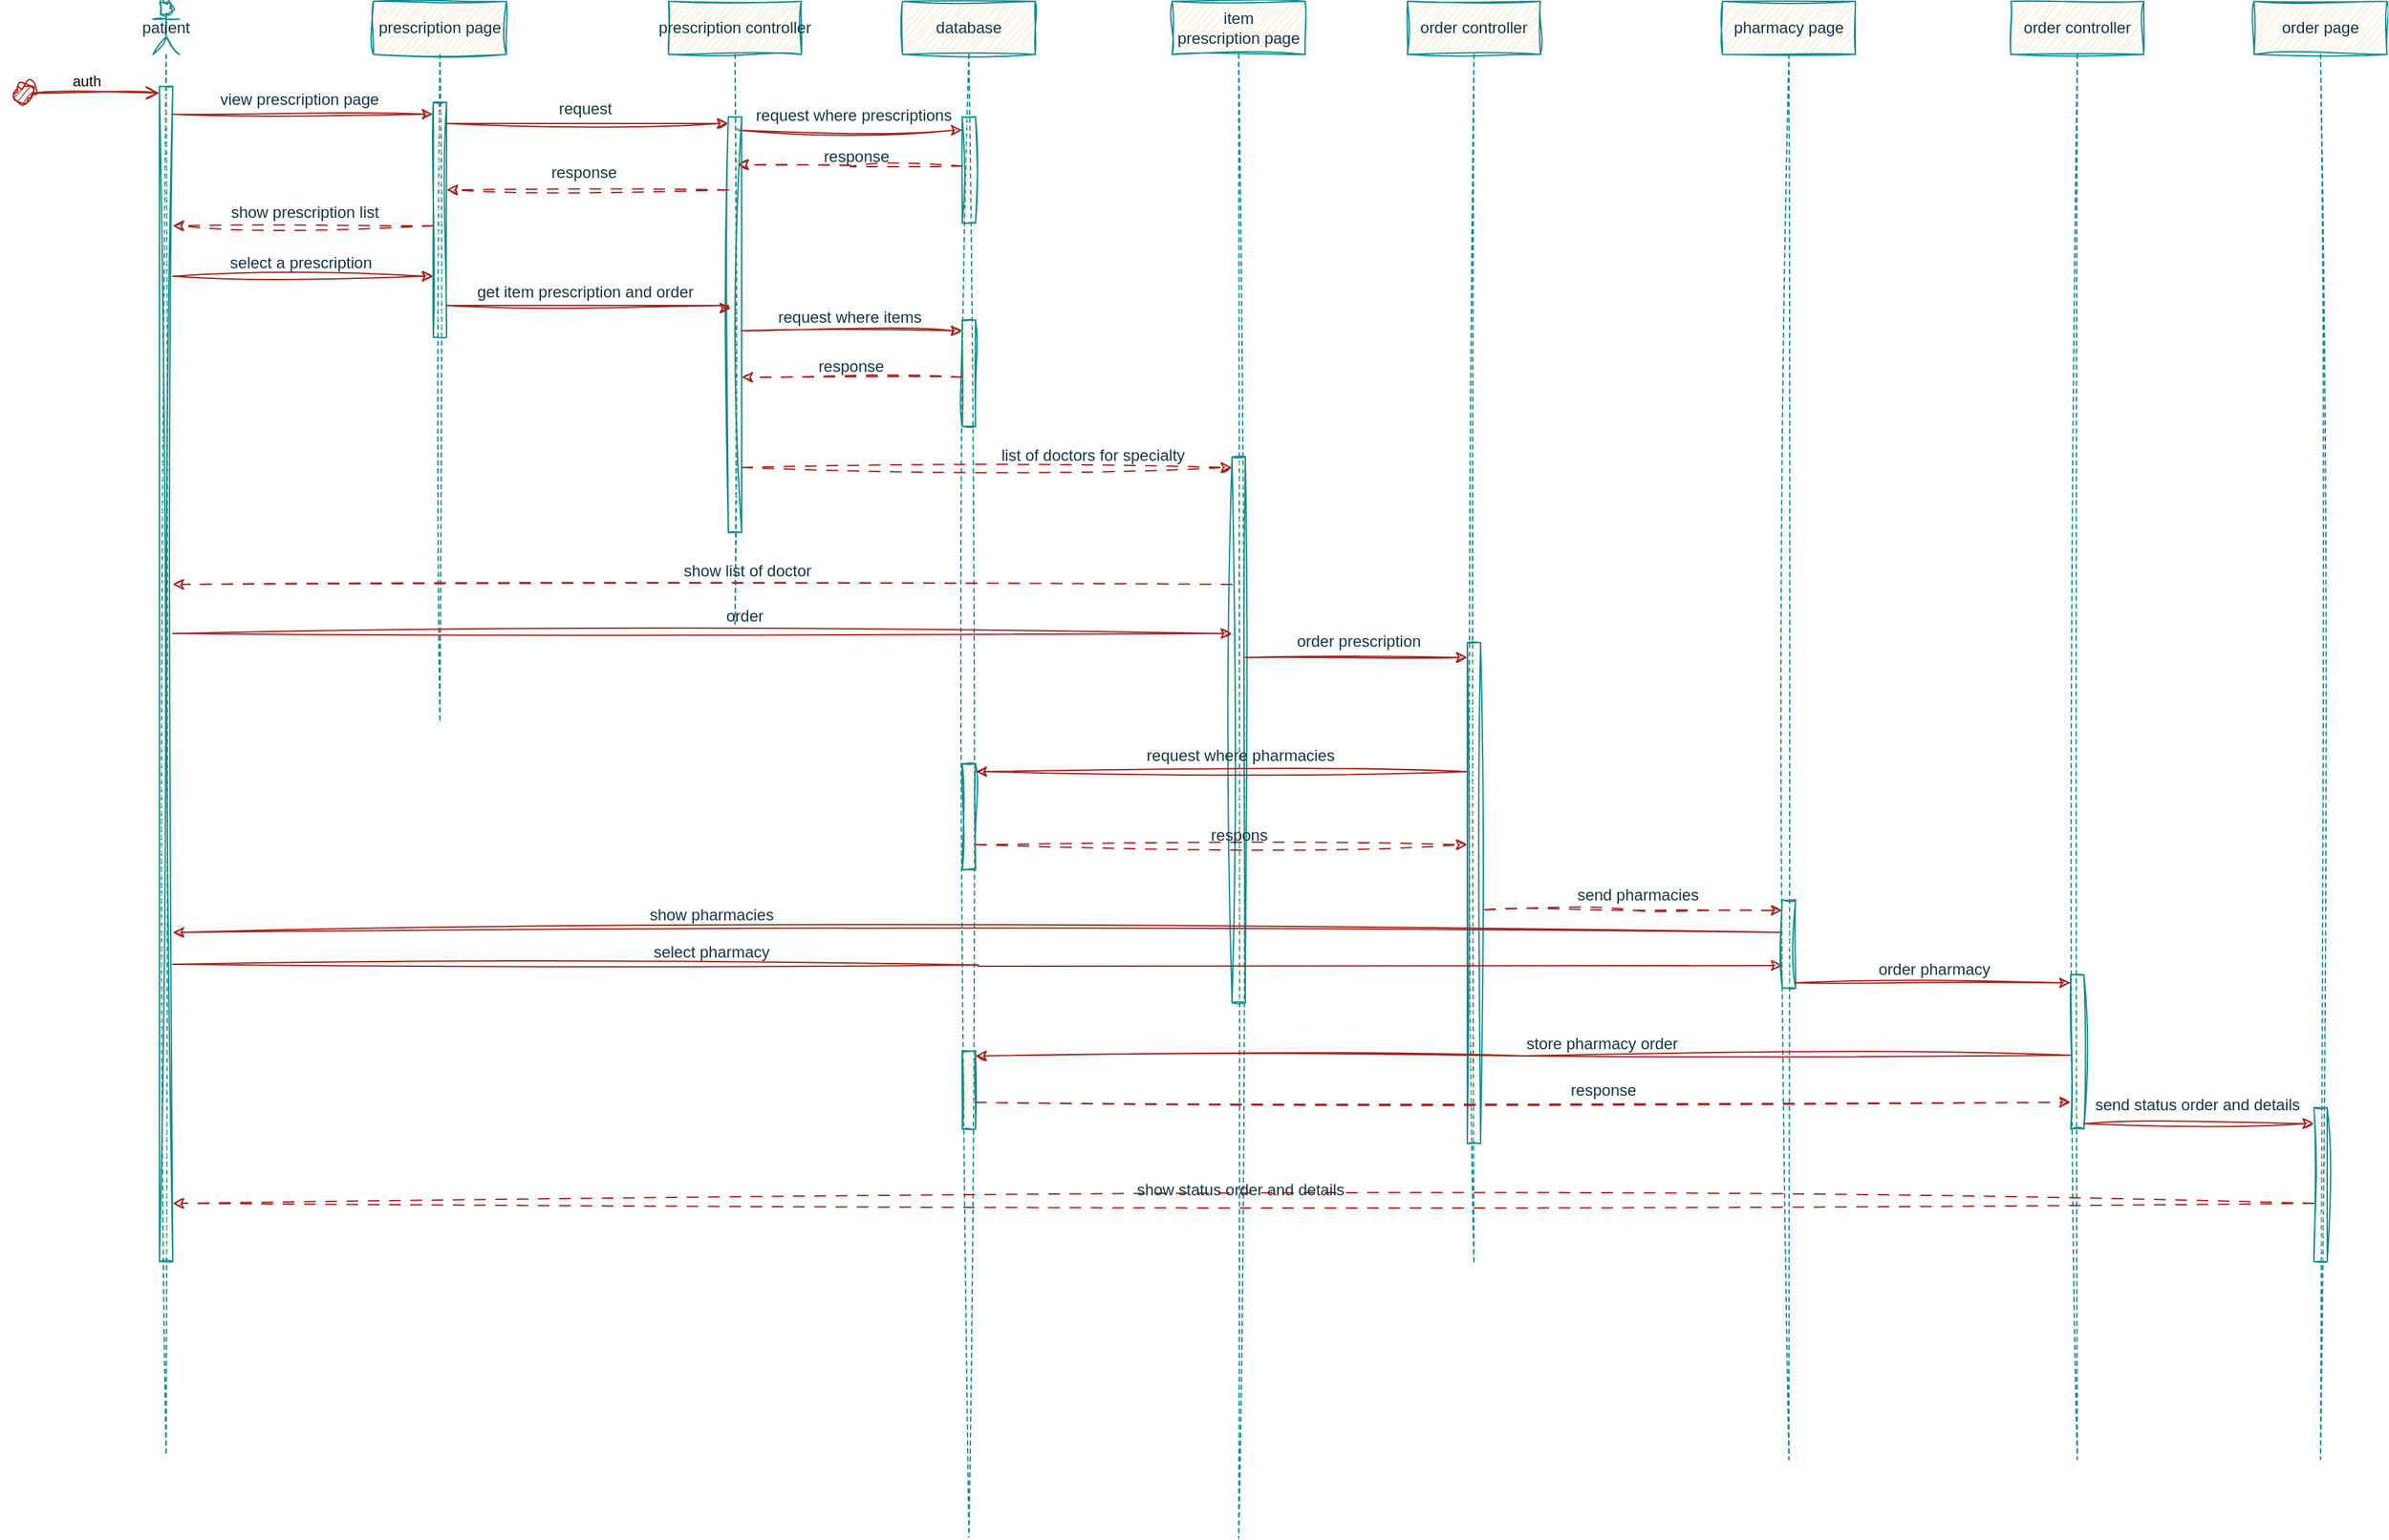 <mxfile version="27.0.2">
  <diagram name="Page-1" id="BOcAg0KsB77efJwdoaL5">
    <mxGraphModel dx="3486" dy="1667" grid="0" gridSize="10" guides="1" tooltips="1" connect="1" arrows="1" fold="1" page="1" pageScale="1" pageWidth="850" pageHeight="1100" math="0" shadow="0">
      <root>
        <mxCell id="0" />
        <mxCell id="1" parent="0" />
        <mxCell id="EbdNjq6aExMKlVo5ueV2-1" value="patient" style="shape=umlLifeline;perimeter=lifelinePerimeter;whiteSpace=wrap;html=1;container=1;dropTarget=0;collapsible=0;recursiveResize=0;outlineConnect=0;portConstraint=eastwest;newEdgeStyle={&quot;curved&quot;:0,&quot;rounded&quot;:0};participant=umlActor;labelBackgroundColor=none;fillColor=#FAE5C7;strokeColor=#0F8B8D;fontColor=#143642;sketch=1;curveFitting=1;jiggle=2;" parent="1" vertex="1">
          <mxGeometry x="-107" y="60" width="20" height="1094" as="geometry" />
        </mxCell>
        <mxCell id="EbdNjq6aExMKlVo5ueV2-2" value="" style="html=1;points=[[0,0,0,0,5],[0,1,0,0,-5],[1,0,0,0,5],[1,1,0,0,-5]];perimeter=orthogonalPerimeter;outlineConnect=0;targetShapes=umlLifeline;portConstraint=eastwest;newEdgeStyle={&quot;curved&quot;:0,&quot;rounded&quot;:0};labelBackgroundColor=none;fillColor=#FAE5C7;strokeColor=#0F8B8D;fontColor=#143642;sketch=1;curveFitting=1;jiggle=2;" parent="EbdNjq6aExMKlVo5ueV2-1" vertex="1">
          <mxGeometry x="5" y="64" width="10" height="885" as="geometry" />
        </mxCell>
        <mxCell id="EbdNjq6aExMKlVo5ueV2-3" value="prescription page" style="shape=umlLifeline;perimeter=lifelinePerimeter;whiteSpace=wrap;html=1;container=1;dropTarget=0;collapsible=0;recursiveResize=0;outlineConnect=0;portConstraint=eastwest;newEdgeStyle={&quot;curved&quot;:0,&quot;rounded&quot;:0};labelBackgroundColor=none;fillColor=#FAE5C7;strokeColor=#0F8B8D;fontColor=#143642;sketch=1;curveFitting=1;jiggle=2;" parent="1" vertex="1">
          <mxGeometry x="59" y="60" width="100" height="543" as="geometry" />
        </mxCell>
        <mxCell id="EbdNjq6aExMKlVo5ueV2-4" value="" style="html=1;points=[[0,0,0,0,5],[0,1,0,0,-5],[1,0,0,0,5],[1,1,0,0,-5]];perimeter=orthogonalPerimeter;outlineConnect=0;targetShapes=umlLifeline;portConstraint=eastwest;newEdgeStyle={&quot;curved&quot;:0,&quot;rounded&quot;:0};strokeColor=#0F8B8D;fontColor=#143642;fillColor=#FAE5C7;sketch=1;curveFitting=1;jiggle=2;labelBackgroundColor=none;" parent="EbdNjq6aExMKlVo5ueV2-3" vertex="1">
          <mxGeometry x="45" y="76" width="10" height="177" as="geometry" />
        </mxCell>
        <mxCell id="EbdNjq6aExMKlVo5ueV2-5" value="auth" style="html=1;verticalAlign=bottom;startArrow=circle;startFill=1;endArrow=open;startSize=6;endSize=8;curved=0;rounded=0;entryX=0;entryY=0;entryDx=0;entryDy=5;entryPerimeter=0;labelBackgroundColor=none;strokeColor=#A8201A;fontColor=default;sketch=1;curveFitting=1;jiggle=2;" parent="1" edge="1">
          <mxGeometry width="80" relative="1" as="geometry">
            <mxPoint x="-212" y="129" as="sourcePoint" />
            <mxPoint x="-102" y="129" as="targetPoint" />
          </mxGeometry>
        </mxCell>
        <mxCell id="EbdNjq6aExMKlVo5ueV2-6" style="edgeStyle=orthogonalEdgeStyle;rounded=0;orthogonalLoop=1;jettySize=auto;html=1;curved=0;exitX=1;exitY=0;exitDx=0;exitDy=5;exitPerimeter=0;entryX=0;entryY=0;entryDx=0;entryDy=5;entryPerimeter=0;labelBackgroundColor=none;strokeColor=#A8201A;fontColor=default;sketch=1;curveFitting=1;jiggle=2;" parent="1" edge="1">
          <mxGeometry relative="1" as="geometry">
            <mxPoint x="-92" y="145" as="sourcePoint" />
            <mxPoint x="104" y="145" as="targetPoint" />
          </mxGeometry>
        </mxCell>
        <mxCell id="EbdNjq6aExMKlVo5ueV2-7" value="view&amp;nbsp;&lt;span style=&quot;text-wrap-mode: wrap;&quot;&gt;prescription&lt;/span&gt;&amp;nbsp;page" style="text;html=1;align=center;verticalAlign=middle;resizable=0;points=[];autosize=1;strokeColor=none;fillColor=none;labelBackgroundColor=none;fontColor=#143642;sketch=1;curveFitting=1;jiggle=2;" parent="1" vertex="1">
          <mxGeometry x="-66" y="121" width="137" height="26" as="geometry" />
        </mxCell>
        <mxCell id="EbdNjq6aExMKlVo5ueV2-8" value="database" style="shape=umlLifeline;perimeter=lifelinePerimeter;whiteSpace=wrap;html=1;container=1;dropTarget=0;collapsible=0;recursiveResize=0;outlineConnect=0;portConstraint=eastwest;newEdgeStyle={&quot;curved&quot;:0,&quot;rounded&quot;:0};strokeColor=#0F8B8D;fontColor=#143642;fillColor=#FAE5C7;sketch=1;curveFitting=1;jiggle=2;labelBackgroundColor=none;" parent="1" vertex="1">
          <mxGeometry x="457" y="60" width="100" height="1156" as="geometry" />
        </mxCell>
        <mxCell id="EbdNjq6aExMKlVo5ueV2-9" value="" style="html=1;points=[[0,0,0,0,5],[0,1,0,0,-5],[1,0,0,0,5],[1,1,0,0,-5]];perimeter=orthogonalPerimeter;outlineConnect=0;targetShapes=umlLifeline;portConstraint=eastwest;newEdgeStyle={&quot;curved&quot;:0,&quot;rounded&quot;:0};strokeColor=#0F8B8D;fontColor=#143642;fillColor=#FAE5C7;sketch=1;curveFitting=1;jiggle=2;labelBackgroundColor=none;" parent="EbdNjq6aExMKlVo5ueV2-8" vertex="1">
          <mxGeometry x="45" y="87" width="10" height="80" as="geometry" />
        </mxCell>
        <mxCell id="EbdNjq6aExMKlVo5ueV2-10" value="" style="html=1;points=[[0,0,0,0,5],[0,1,0,0,-5],[1,0,0,0,5],[1,1,0,0,-5]];perimeter=orthogonalPerimeter;outlineConnect=0;targetShapes=umlLifeline;portConstraint=eastwest;newEdgeStyle={&quot;curved&quot;:0,&quot;rounded&quot;:0};strokeColor=#0F8B8D;fontColor=#143642;fillColor=#FAE5C7;sketch=1;curveFitting=1;jiggle=2;labelBackgroundColor=none;" parent="EbdNjq6aExMKlVo5ueV2-8" vertex="1">
          <mxGeometry x="45" y="240" width="10" height="80" as="geometry" />
        </mxCell>
        <mxCell id="EbdNjq6aExMKlVo5ueV2-11" value="" style="html=1;points=[[0,0,0,0,5],[0,1,0,0,-5],[1,0,0,0,5],[1,1,0,0,-5]];perimeter=orthogonalPerimeter;outlineConnect=0;targetShapes=umlLifeline;portConstraint=eastwest;newEdgeStyle={&quot;curved&quot;:0,&quot;rounded&quot;:0};sketch=1;hachureGap=4;jiggle=2;curveFitting=1;strokeColor=#0F8B8D;fontFamily=Architects Daughter;fontSource=https%3A%2F%2Ffonts.googleapis.com%2Fcss%3Ffamily%3DArchitects%2BDaughter;fontColor=#143642;fillColor=#FAE5C7;" parent="EbdNjq6aExMKlVo5ueV2-8" vertex="1">
          <mxGeometry x="45" y="574" width="10" height="80" as="geometry" />
        </mxCell>
        <mxCell id="EbdNjq6aExMKlVo5ueV2-103" value="" style="html=1;points=[[0,0,0,0,5],[0,1,0,0,-5],[1,0,0,0,5],[1,1,0,0,-5]];perimeter=orthogonalPerimeter;outlineConnect=0;targetShapes=umlLifeline;portConstraint=eastwest;newEdgeStyle={&quot;curved&quot;:0,&quot;rounded&quot;:0};sketch=1;hachureGap=4;jiggle=2;curveFitting=1;strokeColor=#0F8B8D;fontFamily=Architects Daughter;fontSource=https%3A%2F%2Ffonts.googleapis.com%2Fcss%3Ffamily%3DArchitects%2BDaughter;fontColor=#143642;fillColor=#FAE5C7;" parent="EbdNjq6aExMKlVo5ueV2-8" vertex="1">
          <mxGeometry x="45" y="790" width="10" height="59" as="geometry" />
        </mxCell>
        <mxCell id="EbdNjq6aExMKlVo5ueV2-14" style="edgeStyle=orthogonalEdgeStyle;rounded=0;orthogonalLoop=1;jettySize=auto;html=1;curved=0;exitX=1;exitY=0;exitDx=0;exitDy=5;exitPerimeter=0;strokeColor=#A8201A;fontColor=default;fillColor=#FAE5C7;sketch=1;curveFitting=1;jiggle=2;labelBackgroundColor=none;" parent="1" target="EbdNjq6aExMKlVo5ueV2-9" edge="1">
          <mxGeometry relative="1" as="geometry">
            <mxPoint x="333" y="156" as="sourcePoint" />
            <mxPoint x="544" y="156" as="targetPoint" />
            <Array as="points">
              <mxPoint x="333" y="157" />
            </Array>
          </mxGeometry>
        </mxCell>
        <mxCell id="EbdNjq6aExMKlVo5ueV2-15" value="request where&amp;nbsp;&lt;span style=&quot;text-wrap-mode: wrap;&quot;&gt;prescriptions&lt;/span&gt;" style="text;html=1;align=center;verticalAlign=middle;resizable=0;points=[];autosize=1;strokeColor=none;fillColor=none;fontColor=#143642;sketch=1;curveFitting=1;jiggle=2;labelBackgroundColor=none;" parent="1" vertex="1">
          <mxGeometry x="337" y="133" width="165" height="26" as="geometry" />
        </mxCell>
        <mxCell id="EbdNjq6aExMKlVo5ueV2-16" style="edgeStyle=orthogonalEdgeStyle;rounded=0;orthogonalLoop=1;jettySize=auto;html=1;curved=0;exitX=0;exitY=0.763;exitDx=0;exitDy=0;exitPerimeter=0;entryX=1;entryY=1;entryDx=0;entryDy=-5;entryPerimeter=0;strokeColor=#A8201A;fontColor=default;fillColor=#FAE5C7;dashed=1;dashPattern=8 8;sketch=1;curveFitting=1;jiggle=2;labelBackgroundColor=none;" parent="1" edge="1">
          <mxGeometry relative="1" as="geometry">
            <mxPoint x="502" y="184.04" as="sourcePoint" />
            <mxPoint x="333" y="183" as="targetPoint" />
          </mxGeometry>
        </mxCell>
        <mxCell id="EbdNjq6aExMKlVo5ueV2-17" value="response" style="text;html=1;align=center;verticalAlign=middle;resizable=0;points=[];autosize=1;strokeColor=none;fillColor=none;fontColor=#143642;sketch=1;curveFitting=1;jiggle=2;labelBackgroundColor=none;" parent="1" vertex="1">
          <mxGeometry x="388" y="164" width="67" height="26" as="geometry" />
        </mxCell>
        <mxCell id="EbdNjq6aExMKlVo5ueV2-18" value="prescription&amp;nbsp;controller" style="shape=umlLifeline;perimeter=lifelinePerimeter;whiteSpace=wrap;html=1;container=1;dropTarget=0;collapsible=0;recursiveResize=0;outlineConnect=0;portConstraint=eastwest;newEdgeStyle={&quot;curved&quot;:0,&quot;rounded&quot;:0};strokeColor=#0F8B8D;fontColor=#143642;fillColor=#FAE5C7;sketch=1;curveFitting=1;jiggle=2;labelBackgroundColor=none;" parent="1" vertex="1">
          <mxGeometry x="281" y="60" width="100" height="470" as="geometry" />
        </mxCell>
        <mxCell id="EbdNjq6aExMKlVo5ueV2-19" value="" style="html=1;points=[[0,0,0,0,5],[0,1,0,0,-5],[1,0,0,0,5],[1,1,0,0,-5]];perimeter=orthogonalPerimeter;outlineConnect=0;targetShapes=umlLifeline;portConstraint=eastwest;newEdgeStyle={&quot;curved&quot;:0,&quot;rounded&quot;:0};strokeColor=#0F8B8D;fontColor=#143642;fillColor=#FAE5C7;sketch=1;curveFitting=1;jiggle=2;labelBackgroundColor=none;" parent="EbdNjq6aExMKlVo5ueV2-18" vertex="1">
          <mxGeometry x="45" y="87" width="10" height="313" as="geometry" />
        </mxCell>
        <mxCell id="EbdNjq6aExMKlVo5ueV2-20" style="edgeStyle=orthogonalEdgeStyle;rounded=0;orthogonalLoop=1;jettySize=auto;html=1;curved=0;exitX=1;exitY=0;exitDx=0;exitDy=5;exitPerimeter=0;entryX=0;entryY=0;entryDx=0;entryDy=5;entryPerimeter=0;strokeColor=#A8201A;fontColor=default;fillColor=#FAE5C7;sketch=1;curveFitting=1;jiggle=2;labelBackgroundColor=none;" parent="1" edge="1">
          <mxGeometry relative="1" as="geometry">
            <mxPoint x="114" y="152" as="sourcePoint" />
            <mxPoint x="326" y="152" as="targetPoint" />
          </mxGeometry>
        </mxCell>
        <mxCell id="EbdNjq6aExMKlVo5ueV2-21" value="request" style="text;html=1;align=center;verticalAlign=middle;resizable=0;points=[];autosize=1;strokeColor=none;fillColor=none;fontColor=#143642;sketch=1;curveFitting=1;jiggle=2;labelBackgroundColor=none;" parent="1" vertex="1">
          <mxGeometry x="189" y="128" width="58" height="26" as="geometry" />
        </mxCell>
        <mxCell id="EbdNjq6aExMKlVo5ueV2-22" style="edgeStyle=orthogonalEdgeStyle;rounded=0;orthogonalLoop=1;jettySize=auto;html=1;curved=0;exitX=0;exitY=1;exitDx=0;exitDy=-5;exitPerimeter=0;entryX=1;entryY=1;entryDx=0;entryDy=-5;entryPerimeter=0;strokeColor=#A8201A;fontColor=default;fillColor=#FAE5C7;dashed=1;dashPattern=8 8;sketch=1;curveFitting=1;jiggle=2;labelBackgroundColor=none;" parent="1" edge="1">
          <mxGeometry relative="1" as="geometry">
            <mxPoint x="326" y="202" as="sourcePoint" />
            <mxPoint x="114" y="202" as="targetPoint" />
            <Array as="points">
              <mxPoint x="114" y="202" />
            </Array>
          </mxGeometry>
        </mxCell>
        <mxCell id="EbdNjq6aExMKlVo5ueV2-23" value="response" style="text;html=1;align=center;verticalAlign=middle;resizable=0;points=[];autosize=1;strokeColor=none;fillColor=none;fontColor=#143642;sketch=1;curveFitting=1;jiggle=2;labelBackgroundColor=none;" parent="1" vertex="1">
          <mxGeometry x="183" y="176" width="67" height="26" as="geometry" />
        </mxCell>
        <mxCell id="EbdNjq6aExMKlVo5ueV2-24" style="edgeStyle=orthogonalEdgeStyle;rounded=0;orthogonalLoop=1;jettySize=auto;html=1;curved=0;exitX=1;exitY=1;exitDx=0;exitDy=-5;exitPerimeter=0;entryX=0;entryY=1;entryDx=0;entryDy=-5;entryPerimeter=0;strokeColor=#A8201A;fontColor=default;fillColor=#FAE5C7;sketch=1;curveFitting=1;jiggle=2;labelBackgroundColor=none;dashed=1;dashPattern=8 8;" parent="1" edge="1">
          <mxGeometry relative="1" as="geometry">
            <mxPoint x="104" y="229" as="sourcePoint" />
            <mxPoint x="-92" y="229" as="targetPoint" />
          </mxGeometry>
        </mxCell>
        <mxCell id="EbdNjq6aExMKlVo5ueV2-25" value="show&amp;nbsp;&lt;span style=&quot;text-wrap-mode: wrap;&quot;&gt;prescription&lt;/span&gt;&lt;span style=&quot;text-wrap-mode: wrap;&quot;&gt;&amp;nbsp;list&lt;/span&gt;" style="text;html=1;align=center;verticalAlign=middle;resizable=0;points=[];autosize=1;strokeColor=none;fillColor=none;fontColor=#143642;sketch=1;curveFitting=1;jiggle=2;labelBackgroundColor=none;" parent="1" vertex="1">
          <mxGeometry x="-58" y="206" width="129" height="26" as="geometry" />
        </mxCell>
        <mxCell id="EbdNjq6aExMKlVo5ueV2-26" style="edgeStyle=orthogonalEdgeStyle;rounded=0;orthogonalLoop=1;jettySize=auto;html=1;curved=0;exitX=1;exitY=1;exitDx=0;exitDy=-5;exitPerimeter=0;entryX=0;entryY=1;entryDx=0;entryDy=-5;entryPerimeter=0;strokeColor=#A8201A;fontColor=default;fillColor=#FAE5C7;sketch=1;curveFitting=1;jiggle=2;labelBackgroundColor=none;" parent="1" edge="1">
          <mxGeometry relative="1" as="geometry">
            <mxPoint x="-92" y="267" as="sourcePoint" />
            <mxPoint x="104" y="267" as="targetPoint" />
          </mxGeometry>
        </mxCell>
        <mxCell id="EbdNjq6aExMKlVo5ueV2-27" value="select a&amp;nbsp;&lt;span style=&quot;text-wrap-mode: wrap;&quot;&gt;prescription&lt;/span&gt;" style="text;html=1;align=center;verticalAlign=middle;resizable=0;points=[];autosize=1;strokeColor=none;fillColor=none;fontColor=#143642;sketch=1;curveFitting=1;jiggle=2;labelBackgroundColor=none;" parent="1" vertex="1">
          <mxGeometry x="-59" y="244" width="125" height="26" as="geometry" />
        </mxCell>
        <mxCell id="EbdNjq6aExMKlVo5ueV2-28" style="edgeStyle=orthogonalEdgeStyle;rounded=0;orthogonalLoop=1;jettySize=auto;html=1;curved=0;strokeColor=#A8201A;fontColor=default;fillColor=#FAE5C7;sketch=1;curveFitting=1;jiggle=2;labelBackgroundColor=none;" parent="1" source="EbdNjq6aExMKlVo5ueV2-4" edge="1">
          <mxGeometry relative="1" as="geometry">
            <mxPoint x="328" y="291" as="targetPoint" />
            <Array as="points">
              <mxPoint x="326" y="289" />
              <mxPoint x="326" y="291" />
            </Array>
          </mxGeometry>
        </mxCell>
        <mxCell id="EbdNjq6aExMKlVo5ueV2-29" value="get item&amp;nbsp;&lt;span style=&quot;text-wrap-mode: wrap;&quot;&gt;prescription and order&lt;/span&gt;" style="text;html=1;align=center;verticalAlign=middle;resizable=0;points=[];autosize=1;strokeColor=none;fillColor=none;fontColor=#143642;sketch=1;curveFitting=1;jiggle=2;labelBackgroundColor=none;" parent="1" vertex="1">
          <mxGeometry x="127" y="266" width="181" height="26" as="geometry" />
        </mxCell>
        <mxCell id="EbdNjq6aExMKlVo5ueV2-30" style="edgeStyle=orthogonalEdgeStyle;rounded=0;orthogonalLoop=1;jettySize=auto;html=1;curved=0;exitX=1;exitY=1;exitDx=0;exitDy=-5;exitPerimeter=0;entryX=0;entryY=1;entryDx=0;entryDy=-5;entryPerimeter=0;strokeColor=#A8201A;fontColor=default;fillColor=#FAE5C7;sketch=1;curveFitting=1;jiggle=2;labelBackgroundColor=none;" parent="1" edge="1">
          <mxGeometry relative="1" as="geometry">
            <mxPoint x="336" y="308" as="sourcePoint" />
            <mxPoint x="502" y="308" as="targetPoint" />
          </mxGeometry>
        </mxCell>
        <mxCell id="EbdNjq6aExMKlVo5ueV2-31" value="request where items" style="text;html=1;align=center;verticalAlign=middle;resizable=0;points=[];autosize=1;strokeColor=none;fillColor=none;fontColor=#143642;sketch=1;curveFitting=1;jiggle=2;labelBackgroundColor=none;" parent="1" vertex="1">
          <mxGeometry x="354" y="285" width="126" height="26" as="geometry" />
        </mxCell>
        <mxCell id="EbdNjq6aExMKlVo5ueV2-32" style="edgeStyle=orthogonalEdgeStyle;rounded=0;orthogonalLoop=1;jettySize=auto;html=1;curved=0;exitX=0;exitY=1;exitDx=0;exitDy=-5;exitPerimeter=0;entryX=1;entryY=1;entryDx=0;entryDy=-5;entryPerimeter=0;strokeColor=#A8201A;fontColor=default;fillColor=#FAE5C7;dashed=1;dashPattern=8 8;sketch=1;curveFitting=1;jiggle=2;labelBackgroundColor=none;" parent="1" edge="1">
          <mxGeometry relative="1" as="geometry">
            <mxPoint x="502" y="343" as="sourcePoint" />
            <mxPoint x="336" y="343" as="targetPoint" />
          </mxGeometry>
        </mxCell>
        <mxCell id="EbdNjq6aExMKlVo5ueV2-33" value="response" style="text;html=1;align=center;verticalAlign=middle;resizable=0;points=[];autosize=1;strokeColor=none;fillColor=none;fontColor=#143642;sketch=1;curveFitting=1;jiggle=2;labelBackgroundColor=none;" parent="1" vertex="1">
          <mxGeometry x="384" y="322" width="67" height="26" as="geometry" />
        </mxCell>
        <mxCell id="EbdNjq6aExMKlVo5ueV2-34" value="item prescription&amp;nbsp;page" style="shape=umlLifeline;perimeter=lifelinePerimeter;whiteSpace=wrap;html=1;container=1;dropTarget=0;collapsible=0;recursiveResize=0;outlineConnect=0;portConstraint=eastwest;newEdgeStyle={&quot;curved&quot;:0,&quot;rounded&quot;:0};strokeColor=#0F8B8D;fontColor=#143642;fillColor=#FAE5C7;sketch=1;curveFitting=1;jiggle=2;labelBackgroundColor=none;" parent="1" vertex="1">
          <mxGeometry x="660" y="60" width="100" height="1157" as="geometry" />
        </mxCell>
        <mxCell id="EbdNjq6aExMKlVo5ueV2-35" value="" style="html=1;points=[[0,0,0,0,5],[0,1,0,0,-5],[1,0,0,0,5],[1,1,0,0,-5]];perimeter=orthogonalPerimeter;outlineConnect=0;targetShapes=umlLifeline;portConstraint=eastwest;newEdgeStyle={&quot;curved&quot;:0,&quot;rounded&quot;:0};strokeColor=#0F8B8D;fontColor=#143642;fillColor=#FAE5C7;sketch=1;curveFitting=1;jiggle=2;labelBackgroundColor=none;" parent="EbdNjq6aExMKlVo5ueV2-34" vertex="1">
          <mxGeometry x="45" y="343" width="10" height="411" as="geometry" />
        </mxCell>
        <mxCell id="EbdNjq6aExMKlVo5ueV2-37" style="edgeStyle=orthogonalEdgeStyle;rounded=0;orthogonalLoop=1;jettySize=auto;html=1;curved=0;exitX=1;exitY=1;exitDx=0;exitDy=-5;exitPerimeter=0;entryX=0;entryY=0;entryDx=0;entryDy=5;entryPerimeter=0;strokeColor=#A8201A;fontColor=default;fillColor=#FAE5C7;sketch=1;curveFitting=1;jiggle=2;labelBackgroundColor=none;dashed=1;dashPattern=8 8;" parent="1" edge="1">
          <mxGeometry relative="1" as="geometry">
            <mxPoint x="336" y="411" as="sourcePoint" />
            <mxPoint x="705" y="411" as="targetPoint" />
          </mxGeometry>
        </mxCell>
        <mxCell id="EbdNjq6aExMKlVo5ueV2-38" value="list of doctors for&amp;nbsp;&lt;span style=&quot;text-wrap-mode: wrap;&quot;&gt;specialty&lt;/span&gt;" style="text;html=1;align=center;verticalAlign=middle;resizable=0;points=[];autosize=1;strokeColor=none;fillColor=none;fontColor=#143642;sketch=1;curveFitting=1;jiggle=2;labelBackgroundColor=none;" parent="1" vertex="1">
          <mxGeometry x="522" y="389" width="156" height="26" as="geometry" />
        </mxCell>
        <mxCell id="EbdNjq6aExMKlVo5ueV2-39" style="edgeStyle=orthogonalEdgeStyle;rounded=0;hachureGap=4;orthogonalLoop=1;jettySize=auto;html=1;curved=0;exitX=0;exitY=1;exitDx=0;exitDy=-5;exitPerimeter=0;entryX=1;entryY=1;entryDx=0;entryDy=-5;entryPerimeter=0;strokeColor=#A8201A;fontFamily=Architects Daughter;fontSource=https%3A%2F%2Ffonts.googleapis.com%2Fcss%3Ffamily%3DArchitects%2BDaughter;fontColor=default;fillColor=#FAE5C7;sketch=1;curveFitting=1;jiggle=2;labelBackgroundColor=none;dashed=1;dashPattern=8 8;" parent="1" edge="1">
          <mxGeometry relative="1" as="geometry">
            <mxPoint x="705" y="499" as="sourcePoint" />
            <mxPoint x="-92" y="499" as="targetPoint" />
          </mxGeometry>
        </mxCell>
        <mxCell id="EbdNjq6aExMKlVo5ueV2-40" value="show list of doctor" style="text;html=1;align=center;verticalAlign=middle;resizable=0;points=[];autosize=1;strokeColor=none;fillColor=none;fontColor=#143642;sketch=1;curveFitting=1;jiggle=2;labelBackgroundColor=none;" parent="1" vertex="1">
          <mxGeometry x="283" y="476" width="114" height="26" as="geometry" />
        </mxCell>
        <mxCell id="EbdNjq6aExMKlVo5ueV2-41" value="&lt;font face=&quot;Helvetica&quot;&gt;order controller&lt;/font&gt;" style="shape=umlLifeline;perimeter=lifelinePerimeter;whiteSpace=wrap;html=1;container=1;dropTarget=0;collapsible=0;recursiveResize=0;outlineConnect=0;portConstraint=eastwest;newEdgeStyle={&quot;curved&quot;:0,&quot;rounded&quot;:0};hachureGap=4;strokeColor=#0F8B8D;fontFamily=Architects Daughter;fontSource=https%3A%2F%2Ffonts.googleapis.com%2Fcss%3Ffamily%3DArchitects%2BDaughter;fontColor=#143642;fillColor=#FAE5C7;sketch=1;curveFitting=1;jiggle=2;labelBackgroundColor=none;" parent="1" vertex="1">
          <mxGeometry x="837" y="60" width="100" height="950" as="geometry" />
        </mxCell>
        <mxCell id="EbdNjq6aExMKlVo5ueV2-42" value="" style="html=1;points=[[0,0,0,0,5],[0,1,0,0,-5],[1,0,0,0,5],[1,1,0,0,-5]];perimeter=orthogonalPerimeter;outlineConnect=0;targetShapes=umlLifeline;portConstraint=eastwest;newEdgeStyle={&quot;curved&quot;:0,&quot;rounded&quot;:0};sketch=1;hachureGap=4;jiggle=2;curveFitting=1;strokeColor=#0F8B8D;fontFamily=Architects Daughter;fontSource=https%3A%2F%2Ffonts.googleapis.com%2Fcss%3Ffamily%3DArchitects%2BDaughter;fontColor=#143642;fillColor=#FAE5C7;" parent="EbdNjq6aExMKlVo5ueV2-41" vertex="1">
          <mxGeometry x="45" y="483" width="10" height="377" as="geometry" />
        </mxCell>
        <mxCell id="EbdNjq6aExMKlVo5ueV2-43" style="edgeStyle=orthogonalEdgeStyle;rounded=0;sketch=1;hachureGap=4;jiggle=2;curveFitting=1;orthogonalLoop=1;jettySize=auto;html=1;curved=0;exitX=1;exitY=1;exitDx=0;exitDy=-5;exitPerimeter=0;entryX=0;entryY=1;entryDx=0;entryDy=-5;entryPerimeter=0;fontFamily=Architects Daughter;fontSource=https%3A%2F%2Ffonts.googleapis.com%2Fcss%3Ffamily%3DArchitects%2BDaughter;labelBackgroundColor=none;strokeColor=#A8201A;fontColor=default;" parent="1" edge="1">
          <mxGeometry relative="1" as="geometry">
            <mxPoint x="-92" y="536" as="sourcePoint" />
            <mxPoint x="705" y="536" as="targetPoint" />
          </mxGeometry>
        </mxCell>
        <mxCell id="EbdNjq6aExMKlVo5ueV2-44" value="order" style="text;html=1;align=center;verticalAlign=middle;resizable=0;points=[];autosize=1;strokeColor=none;fillColor=none;fontColor=#143642;sketch=1;curveFitting=1;jiggle=2;labelBackgroundColor=none;" parent="1" vertex="1">
          <mxGeometry x="315" y="510" width="46" height="26" as="geometry" />
        </mxCell>
        <mxCell id="EbdNjq6aExMKlVo5ueV2-45" style="edgeStyle=orthogonalEdgeStyle;rounded=0;sketch=1;hachureGap=4;jiggle=2;curveFitting=1;orthogonalLoop=1;jettySize=auto;html=1;curved=0;exitX=1;exitY=1;exitDx=0;exitDy=-5;exitPerimeter=0;entryX=0;entryY=1;entryDx=0;entryDy=-5;entryPerimeter=0;strokeColor=#A8201A;fontFamily=Architects Daughter;fontSource=https%3A%2F%2Ffonts.googleapis.com%2Fcss%3Ffamily%3DArchitects%2BDaughter;fontColor=#143642;fillColor=#FAE5C7;" parent="1" edge="1">
          <mxGeometry relative="1" as="geometry">
            <mxPoint x="715" y="554" as="sourcePoint" />
            <mxPoint x="882" y="554" as="targetPoint" />
          </mxGeometry>
        </mxCell>
        <mxCell id="EbdNjq6aExMKlVo5ueV2-46" value="order&amp;nbsp;&lt;span style=&quot;text-wrap-mode: wrap;&quot;&gt;prescription&lt;/span&gt;" style="text;html=1;align=center;verticalAlign=middle;resizable=0;points=[];autosize=1;strokeColor=none;fillColor=none;fontColor=#143642;sketch=1;curveFitting=1;jiggle=2;labelBackgroundColor=none;" parent="1" vertex="1">
          <mxGeometry x="744" y="529" width="111" height="26" as="geometry" />
        </mxCell>
        <mxCell id="EbdNjq6aExMKlVo5ueV2-47" style="edgeStyle=orthogonalEdgeStyle;rounded=0;sketch=1;hachureGap=4;jiggle=2;curveFitting=1;orthogonalLoop=1;jettySize=auto;html=1;curved=0;exitX=0;exitY=1;exitDx=0;exitDy=-5;exitPerimeter=0;entryX=1;entryY=0;entryDx=0;entryDy=5;entryPerimeter=0;strokeColor=#A8201A;fontFamily=Architects Daughter;fontSource=https%3A%2F%2Ffonts.googleapis.com%2Fcss%3Ffamily%3DArchitects%2BDaughter;fontColor=#143642;fillColor=#FAE5C7;" parent="1" edge="1">
          <mxGeometry relative="1" as="geometry">
            <mxPoint x="882" y="640" as="sourcePoint" />
            <mxPoint x="512" y="640" as="targetPoint" />
          </mxGeometry>
        </mxCell>
        <mxCell id="EbdNjq6aExMKlVo5ueV2-48" value="request where pharmacies" style="text;html=1;align=center;verticalAlign=middle;resizable=0;points=[];autosize=1;strokeColor=none;fillColor=none;fontColor=#143642;sketch=1;curveFitting=1;jiggle=2;labelBackgroundColor=none;" parent="1" vertex="1">
          <mxGeometry x="631.5" y="615" width="159" height="26" as="geometry" />
        </mxCell>
        <mxCell id="EbdNjq6aExMKlVo5ueV2-49" style="edgeStyle=orthogonalEdgeStyle;rounded=0;sketch=1;hachureGap=4;jiggle=2;curveFitting=1;orthogonalLoop=1;jettySize=auto;html=1;curved=0;exitX=1;exitY=1;exitDx=0;exitDy=-5;exitPerimeter=0;entryX=0;entryY=1;entryDx=0;entryDy=-5;entryPerimeter=0;strokeColor=#A8201A;fontFamily=Architects Daughter;fontSource=https%3A%2F%2Ffonts.googleapis.com%2Fcss%3Ffamily%3DArchitects%2BDaughter;fontColor=#143642;fillColor=#FAE5C7;dashed=1;dashPattern=8 8;" parent="1" edge="1">
          <mxGeometry relative="1" as="geometry">
            <mxPoint x="512" y="695" as="sourcePoint" />
            <mxPoint x="882" y="695" as="targetPoint" />
          </mxGeometry>
        </mxCell>
        <mxCell id="EbdNjq6aExMKlVo5ueV2-50" value="respons" style="text;html=1;align=center;verticalAlign=middle;resizable=0;points=[];autosize=1;strokeColor=none;fillColor=none;fontColor=#143642;sketch=1;curveFitting=1;jiggle=2;labelBackgroundColor=none;" parent="1" vertex="1">
          <mxGeometry x="679.5" y="675" width="61" height="26" as="geometry" />
        </mxCell>
        <mxCell id="EbdNjq6aExMKlVo5ueV2-51" style="edgeStyle=orthogonalEdgeStyle;rounded=0;sketch=1;hachureGap=4;jiggle=2;curveFitting=1;orthogonalLoop=1;jettySize=auto;html=1;curved=0;exitX=0;exitY=1;exitDx=0;exitDy=-5;exitPerimeter=0;strokeColor=#A8201A;fontFamily=Architects Daughter;fontSource=https%3A%2F%2Ffonts.googleapis.com%2Fcss%3Ffamily%3DArchitects%2BDaughter;fontColor=#143642;fillColor=#FAE5C7;dashed=1;dashPattern=8 8;entryX=0;entryY=0;entryDx=0;entryDy=5;entryPerimeter=0;" parent="1" edge="1">
          <mxGeometry relative="1" as="geometry">
            <mxPoint x="895" y="744" as="sourcePoint" />
            <mxPoint x="1119" y="744.5" as="targetPoint" />
          </mxGeometry>
        </mxCell>
        <mxCell id="EbdNjq6aExMKlVo5ueV2-52" value="send pharmacies" style="text;html=1;align=center;verticalAlign=middle;resizable=0;points=[];autosize=1;strokeColor=none;fillColor=none;fontColor=#143642;sketch=1;curveFitting=1;jiggle=2;labelBackgroundColor=none;" parent="1" vertex="1">
          <mxGeometry x="955" y="720" width="109" height="26" as="geometry" />
        </mxCell>
        <mxCell id="EbdNjq6aExMKlVo5ueV2-53" style="edgeStyle=orthogonalEdgeStyle;rounded=0;sketch=1;hachureGap=4;jiggle=2;curveFitting=1;orthogonalLoop=1;jettySize=auto;html=1;curved=0;exitX=0;exitY=1;exitDx=0;exitDy=-5;exitPerimeter=0;entryX=1;entryY=1;entryDx=0;entryDy=-5;entryPerimeter=0;strokeColor=#A8201A;fontFamily=Architects Daughter;fontSource=https%3A%2F%2Ffonts.googleapis.com%2Fcss%3Ffamily%3DArchitects%2BDaughter;fontColor=#143642;fillColor=#FAE5C7;" parent="1" edge="1">
          <mxGeometry relative="1" as="geometry">
            <mxPoint x="1119" y="761" as="sourcePoint" />
            <mxPoint x="-92" y="761" as="targetPoint" />
          </mxGeometry>
        </mxCell>
        <mxCell id="EbdNjq6aExMKlVo5ueV2-54" value="show pharmacies" style="text;html=1;align=center;verticalAlign=middle;resizable=0;points=[];autosize=1;strokeColor=none;fillColor=none;fontColor=#143642;sketch=1;curveFitting=1;jiggle=2;labelBackgroundColor=none;" parent="1" vertex="1">
          <mxGeometry x="257" y="735" width="111" height="26" as="geometry" />
        </mxCell>
        <mxCell id="EbdNjq6aExMKlVo5ueV2-55" style="edgeStyle=orthogonalEdgeStyle;rounded=0;sketch=1;hachureGap=4;jiggle=2;curveFitting=1;orthogonalLoop=1;jettySize=auto;html=1;curved=0;exitX=1;exitY=1;exitDx=0;exitDy=-5;exitPerimeter=0;entryX=0;entryY=1;entryDx=0;entryDy=-5;entryPerimeter=0;strokeColor=#A8201A;fontFamily=Architects Daughter;fontSource=https%3A%2F%2Ffonts.googleapis.com%2Fcss%3Ffamily%3DArchitects%2BDaughter;fontColor=#143642;fillColor=#FAE5C7;" parent="1" edge="1">
          <mxGeometry relative="1" as="geometry">
            <mxPoint x="-92" y="785.0" as="sourcePoint" />
            <mxPoint x="1119" y="786" as="targetPoint" />
          </mxGeometry>
        </mxCell>
        <mxCell id="EbdNjq6aExMKlVo5ueV2-56" value="select pharmacy" style="text;html=1;align=center;verticalAlign=middle;resizable=0;points=[];autosize=1;strokeColor=none;fillColor=none;fontColor=#143642;sketch=1;curveFitting=1;jiggle=2;labelBackgroundColor=none;" parent="1" vertex="1">
          <mxGeometry x="260" y="763" width="105" height="26" as="geometry" />
        </mxCell>
        <mxCell id="EbdNjq6aExMKlVo5ueV2-93" value="&lt;font face=&quot;Helvetica&quot;&gt;pharmacy page&lt;/font&gt;" style="shape=umlLifeline;perimeter=lifelinePerimeter;whiteSpace=wrap;html=1;container=1;dropTarget=0;collapsible=0;recursiveResize=0;outlineConnect=0;portConstraint=eastwest;newEdgeStyle={&quot;curved&quot;:0,&quot;rounded&quot;:0};hachureGap=4;strokeColor=#0F8B8D;fontFamily=Architects Daughter;fontSource=https%3A%2F%2Ffonts.googleapis.com%2Fcss%3Ffamily%3DArchitects%2BDaughter;fontColor=#143642;fillColor=#FAE5C7;sketch=1;curveFitting=1;jiggle=2;labelBackgroundColor=none;" parent="1" vertex="1">
          <mxGeometry x="1074" y="60" width="100" height="1098" as="geometry" />
        </mxCell>
        <mxCell id="EbdNjq6aExMKlVo5ueV2-97" value="" style="html=1;points=[[0,0,0,0,5],[0,1,0,0,-5],[1,0,0,0,5],[1,1,0,0,-5]];perimeter=orthogonalPerimeter;outlineConnect=0;targetShapes=umlLifeline;portConstraint=eastwest;newEdgeStyle={&quot;curved&quot;:0,&quot;rounded&quot;:0};sketch=1;hachureGap=4;jiggle=2;curveFitting=1;strokeColor=#0F8B8D;fontFamily=Architects Daughter;fontSource=https%3A%2F%2Ffonts.googleapis.com%2Fcss%3Ffamily%3DArchitects%2BDaughter;fontColor=#143642;fillColor=#FAE5C7;" parent="EbdNjq6aExMKlVo5ueV2-93" vertex="1">
          <mxGeometry x="45" y="676.5" width="10" height="66.5" as="geometry" />
        </mxCell>
        <mxCell id="EbdNjq6aExMKlVo5ueV2-99" value="&lt;font face=&quot;Helvetica&quot;&gt;order controller&lt;/font&gt;" style="shape=umlLifeline;perimeter=lifelinePerimeter;whiteSpace=wrap;html=1;container=1;dropTarget=0;collapsible=0;recursiveResize=0;outlineConnect=0;portConstraint=eastwest;newEdgeStyle={&quot;curved&quot;:0,&quot;rounded&quot;:0};hachureGap=4;strokeColor=#0F8B8D;fontFamily=Architects Daughter;fontSource=https%3A%2F%2Ffonts.googleapis.com%2Fcss%3Ffamily%3DArchitects%2BDaughter;fontColor=#143642;fillColor=#FAE5C7;sketch=1;curveFitting=1;jiggle=2;labelBackgroundColor=none;" parent="1" vertex="1">
          <mxGeometry x="1291" y="60" width="100" height="1098" as="geometry" />
        </mxCell>
        <mxCell id="EbdNjq6aExMKlVo5ueV2-100" value="" style="html=1;points=[[0,0,0,0,5],[0,1,0,0,-5],[1,0,0,0,5],[1,1,0,0,-5]];perimeter=orthogonalPerimeter;outlineConnect=0;targetShapes=umlLifeline;portConstraint=eastwest;newEdgeStyle={&quot;curved&quot;:0,&quot;rounded&quot;:0};sketch=1;hachureGap=4;jiggle=2;curveFitting=1;strokeColor=#0F8B8D;fontFamily=Architects Daughter;fontSource=https%3A%2F%2Ffonts.googleapis.com%2Fcss%3Ffamily%3DArchitects%2BDaughter;fontColor=#143642;fillColor=#FAE5C7;" parent="EbdNjq6aExMKlVo5ueV2-99" vertex="1">
          <mxGeometry x="45" y="733" width="10" height="116" as="geometry" />
        </mxCell>
        <mxCell id="EbdNjq6aExMKlVo5ueV2-101" style="edgeStyle=orthogonalEdgeStyle;rounded=0;sketch=1;hachureGap=4;jiggle=2;curveFitting=1;orthogonalLoop=1;jettySize=auto;html=1;curved=0;exitX=1;exitY=1;exitDx=0;exitDy=-5;exitPerimeter=0;entryX=0;entryY=0;entryDx=0;entryDy=5;entryPerimeter=0;strokeColor=#A8201A;fontFamily=Architects Daughter;fontSource=https%3A%2F%2Ffonts.googleapis.com%2Fcss%3Ffamily%3DArchitects%2BDaughter;fontColor=#143642;fillColor=#FAE5C7;" parent="1" edge="1">
          <mxGeometry relative="1" as="geometry">
            <mxPoint x="1129" y="799" as="sourcePoint" />
            <mxPoint x="1336" y="799" as="targetPoint" />
          </mxGeometry>
        </mxCell>
        <mxCell id="EbdNjq6aExMKlVo5ueV2-102" value="order pharmacy" style="text;html=1;align=center;verticalAlign=middle;resizable=0;points=[];autosize=1;strokeColor=none;fillColor=none;fontColor=#143642;sketch=1;curveFitting=1;jiggle=2;labelBackgroundColor=none;" parent="1" vertex="1">
          <mxGeometry x="1182" y="776" width="102" height="26" as="geometry" />
        </mxCell>
        <mxCell id="EbdNjq6aExMKlVo5ueV2-104" style="edgeStyle=orthogonalEdgeStyle;rounded=0;sketch=1;hachureGap=4;jiggle=2;curveFitting=1;orthogonalLoop=1;jettySize=auto;html=1;curved=0;exitX=0;exitY=1;exitDx=0;exitDy=-5;exitPerimeter=0;entryX=1;entryY=0;entryDx=0;entryDy=5;entryPerimeter=0;strokeColor=#A8201A;fontFamily=Architects Daughter;fontSource=https%3A%2F%2Ffonts.googleapis.com%2Fcss%3Ffamily%3DArchitects%2BDaughter;fontColor=#143642;fillColor=#FAE5C7;" parent="1" edge="1">
          <mxGeometry relative="1" as="geometry">
            <mxPoint x="1336" y="853.5" as="sourcePoint" />
            <mxPoint x="512" y="854" as="targetPoint" />
          </mxGeometry>
        </mxCell>
        <mxCell id="EbdNjq6aExMKlVo5ueV2-105" value="store pharmacy order" style="text;html=1;align=center;verticalAlign=middle;resizable=0;points=[];autosize=1;strokeColor=none;fillColor=none;fontColor=#143642;sketch=1;curveFitting=1;jiggle=2;labelBackgroundColor=none;" parent="1" vertex="1">
          <mxGeometry x="917" y="832" width="132" height="26" as="geometry" />
        </mxCell>
        <mxCell id="EbdNjq6aExMKlVo5ueV2-106" style="edgeStyle=orthogonalEdgeStyle;rounded=0;sketch=1;hachureGap=4;jiggle=2;curveFitting=1;orthogonalLoop=1;jettySize=auto;html=1;curved=0;exitX=1;exitY=1;exitDx=0;exitDy=-5;exitPerimeter=0;entryX=0;entryY=1;entryDx=0;entryDy=-5;entryPerimeter=0;strokeColor=#A8201A;fontFamily=Architects Daughter;fontSource=https%3A%2F%2Ffonts.googleapis.com%2Fcss%3Ffamily%3DArchitects%2BDaughter;fontColor=#143642;fillColor=#FAE5C7;dashed=1;dashPattern=8 8;" parent="1" edge="1">
          <mxGeometry relative="1" as="geometry">
            <mxPoint x="512" y="889" as="sourcePoint" />
            <mxPoint x="1336" y="889" as="targetPoint" />
          </mxGeometry>
        </mxCell>
        <mxCell id="EbdNjq6aExMKlVo5ueV2-107" value="response" style="text;html=1;align=center;verticalAlign=middle;resizable=0;points=[];autosize=1;strokeColor=none;fillColor=none;fontColor=#143642;sketch=1;curveFitting=1;jiggle=2;labelBackgroundColor=none;" parent="1" vertex="1">
          <mxGeometry x="950" y="867" width="67" height="26" as="geometry" />
        </mxCell>
        <mxCell id="EbdNjq6aExMKlVo5ueV2-109" value="&lt;font face=&quot;Helvetica&quot;&gt;order page&lt;/font&gt;" style="shape=umlLifeline;perimeter=lifelinePerimeter;whiteSpace=wrap;html=1;container=1;dropTarget=0;collapsible=0;recursiveResize=0;outlineConnect=0;portConstraint=eastwest;newEdgeStyle={&quot;curved&quot;:0,&quot;rounded&quot;:0};hachureGap=4;strokeColor=#0F8B8D;fontFamily=Architects Daughter;fontSource=https%3A%2F%2Ffonts.googleapis.com%2Fcss%3Ffamily%3DArchitects%2BDaughter;fontColor=#143642;fillColor=#FAE5C7;sketch=1;curveFitting=1;jiggle=2;labelBackgroundColor=none;" parent="1" vertex="1">
          <mxGeometry x="1474" y="60" width="100" height="1098" as="geometry" />
        </mxCell>
        <mxCell id="EbdNjq6aExMKlVo5ueV2-110" value="" style="html=1;points=[[0,0,0,0,5],[0,1,0,0,-5],[1,0,0,0,5],[1,1,0,0,-5]];perimeter=orthogonalPerimeter;outlineConnect=0;targetShapes=umlLifeline;portConstraint=eastwest;newEdgeStyle={&quot;curved&quot;:0,&quot;rounded&quot;:0};sketch=1;hachureGap=4;jiggle=2;curveFitting=1;strokeColor=#0F8B8D;fontFamily=Architects Daughter;fontSource=https%3A%2F%2Ffonts.googleapis.com%2Fcss%3Ffamily%3DArchitects%2BDaughter;fontColor=#143642;fillColor=#FAE5C7;" parent="EbdNjq6aExMKlVo5ueV2-109" vertex="1">
          <mxGeometry x="45" y="833" width="10" height="116" as="geometry" />
        </mxCell>
        <mxCell id="EbdNjq6aExMKlVo5ueV2-111" style="edgeStyle=orthogonalEdgeStyle;rounded=0;sketch=1;hachureGap=4;jiggle=2;curveFitting=1;orthogonalLoop=1;jettySize=auto;html=1;curved=0;exitX=1;exitY=1;exitDx=0;exitDy=-5;exitPerimeter=0;entryX=0;entryY=0;entryDx=0;entryDy=5;entryPerimeter=0;strokeColor=#A8201A;fontFamily=Architects Daughter;fontSource=https%3A%2F%2Ffonts.googleapis.com%2Fcss%3Ffamily%3DArchitects%2BDaughter;fontColor=#143642;fillColor=#FAE5C7;" parent="1" edge="1">
          <mxGeometry relative="1" as="geometry">
            <mxPoint x="1346" y="905" as="sourcePoint" />
            <mxPoint x="1519" y="905" as="targetPoint" />
          </mxGeometry>
        </mxCell>
        <mxCell id="EbdNjq6aExMKlVo5ueV2-112" value="send status order and details" style="text;html=1;align=center;verticalAlign=middle;resizable=0;points=[];autosize=1;strokeColor=none;fillColor=none;fontColor=#143642;sketch=1;curveFitting=1;jiggle=2;labelBackgroundColor=none;" parent="1" vertex="1">
          <mxGeometry x="1345" y="878" width="172" height="26" as="geometry" />
        </mxCell>
        <mxCell id="EbdNjq6aExMKlVo5ueV2-113" style="edgeStyle=orthogonalEdgeStyle;rounded=0;sketch=1;hachureGap=4;jiggle=2;curveFitting=1;orthogonalLoop=1;jettySize=auto;html=1;curved=0;exitX=0;exitY=1;exitDx=0;exitDy=-5;exitPerimeter=0;entryX=1;entryY=1;entryDx=0;entryDy=-5;entryPerimeter=0;strokeColor=#A8201A;fontFamily=Architects Daughter;fontSource=https%3A%2F%2Ffonts.googleapis.com%2Fcss%3Ffamily%3DArchitects%2BDaughter;fontColor=#143642;fillColor=#FAE5C7;dashed=1;dashPattern=8 8;" parent="1" edge="1">
          <mxGeometry relative="1" as="geometry">
            <mxPoint x="1519" y="965" as="sourcePoint" />
            <mxPoint x="-92" y="965" as="targetPoint" />
          </mxGeometry>
        </mxCell>
        <mxCell id="EbdNjq6aExMKlVo5ueV2-114" value="show status order and details" style="text;html=1;align=center;verticalAlign=middle;resizable=0;points=[];autosize=1;strokeColor=none;fillColor=none;fontColor=#143642;sketch=1;curveFitting=1;jiggle=2;labelBackgroundColor=none;" parent="1" vertex="1">
          <mxGeometry x="624" y="942" width="174" height="26" as="geometry" />
        </mxCell>
      </root>
    </mxGraphModel>
  </diagram>
</mxfile>

